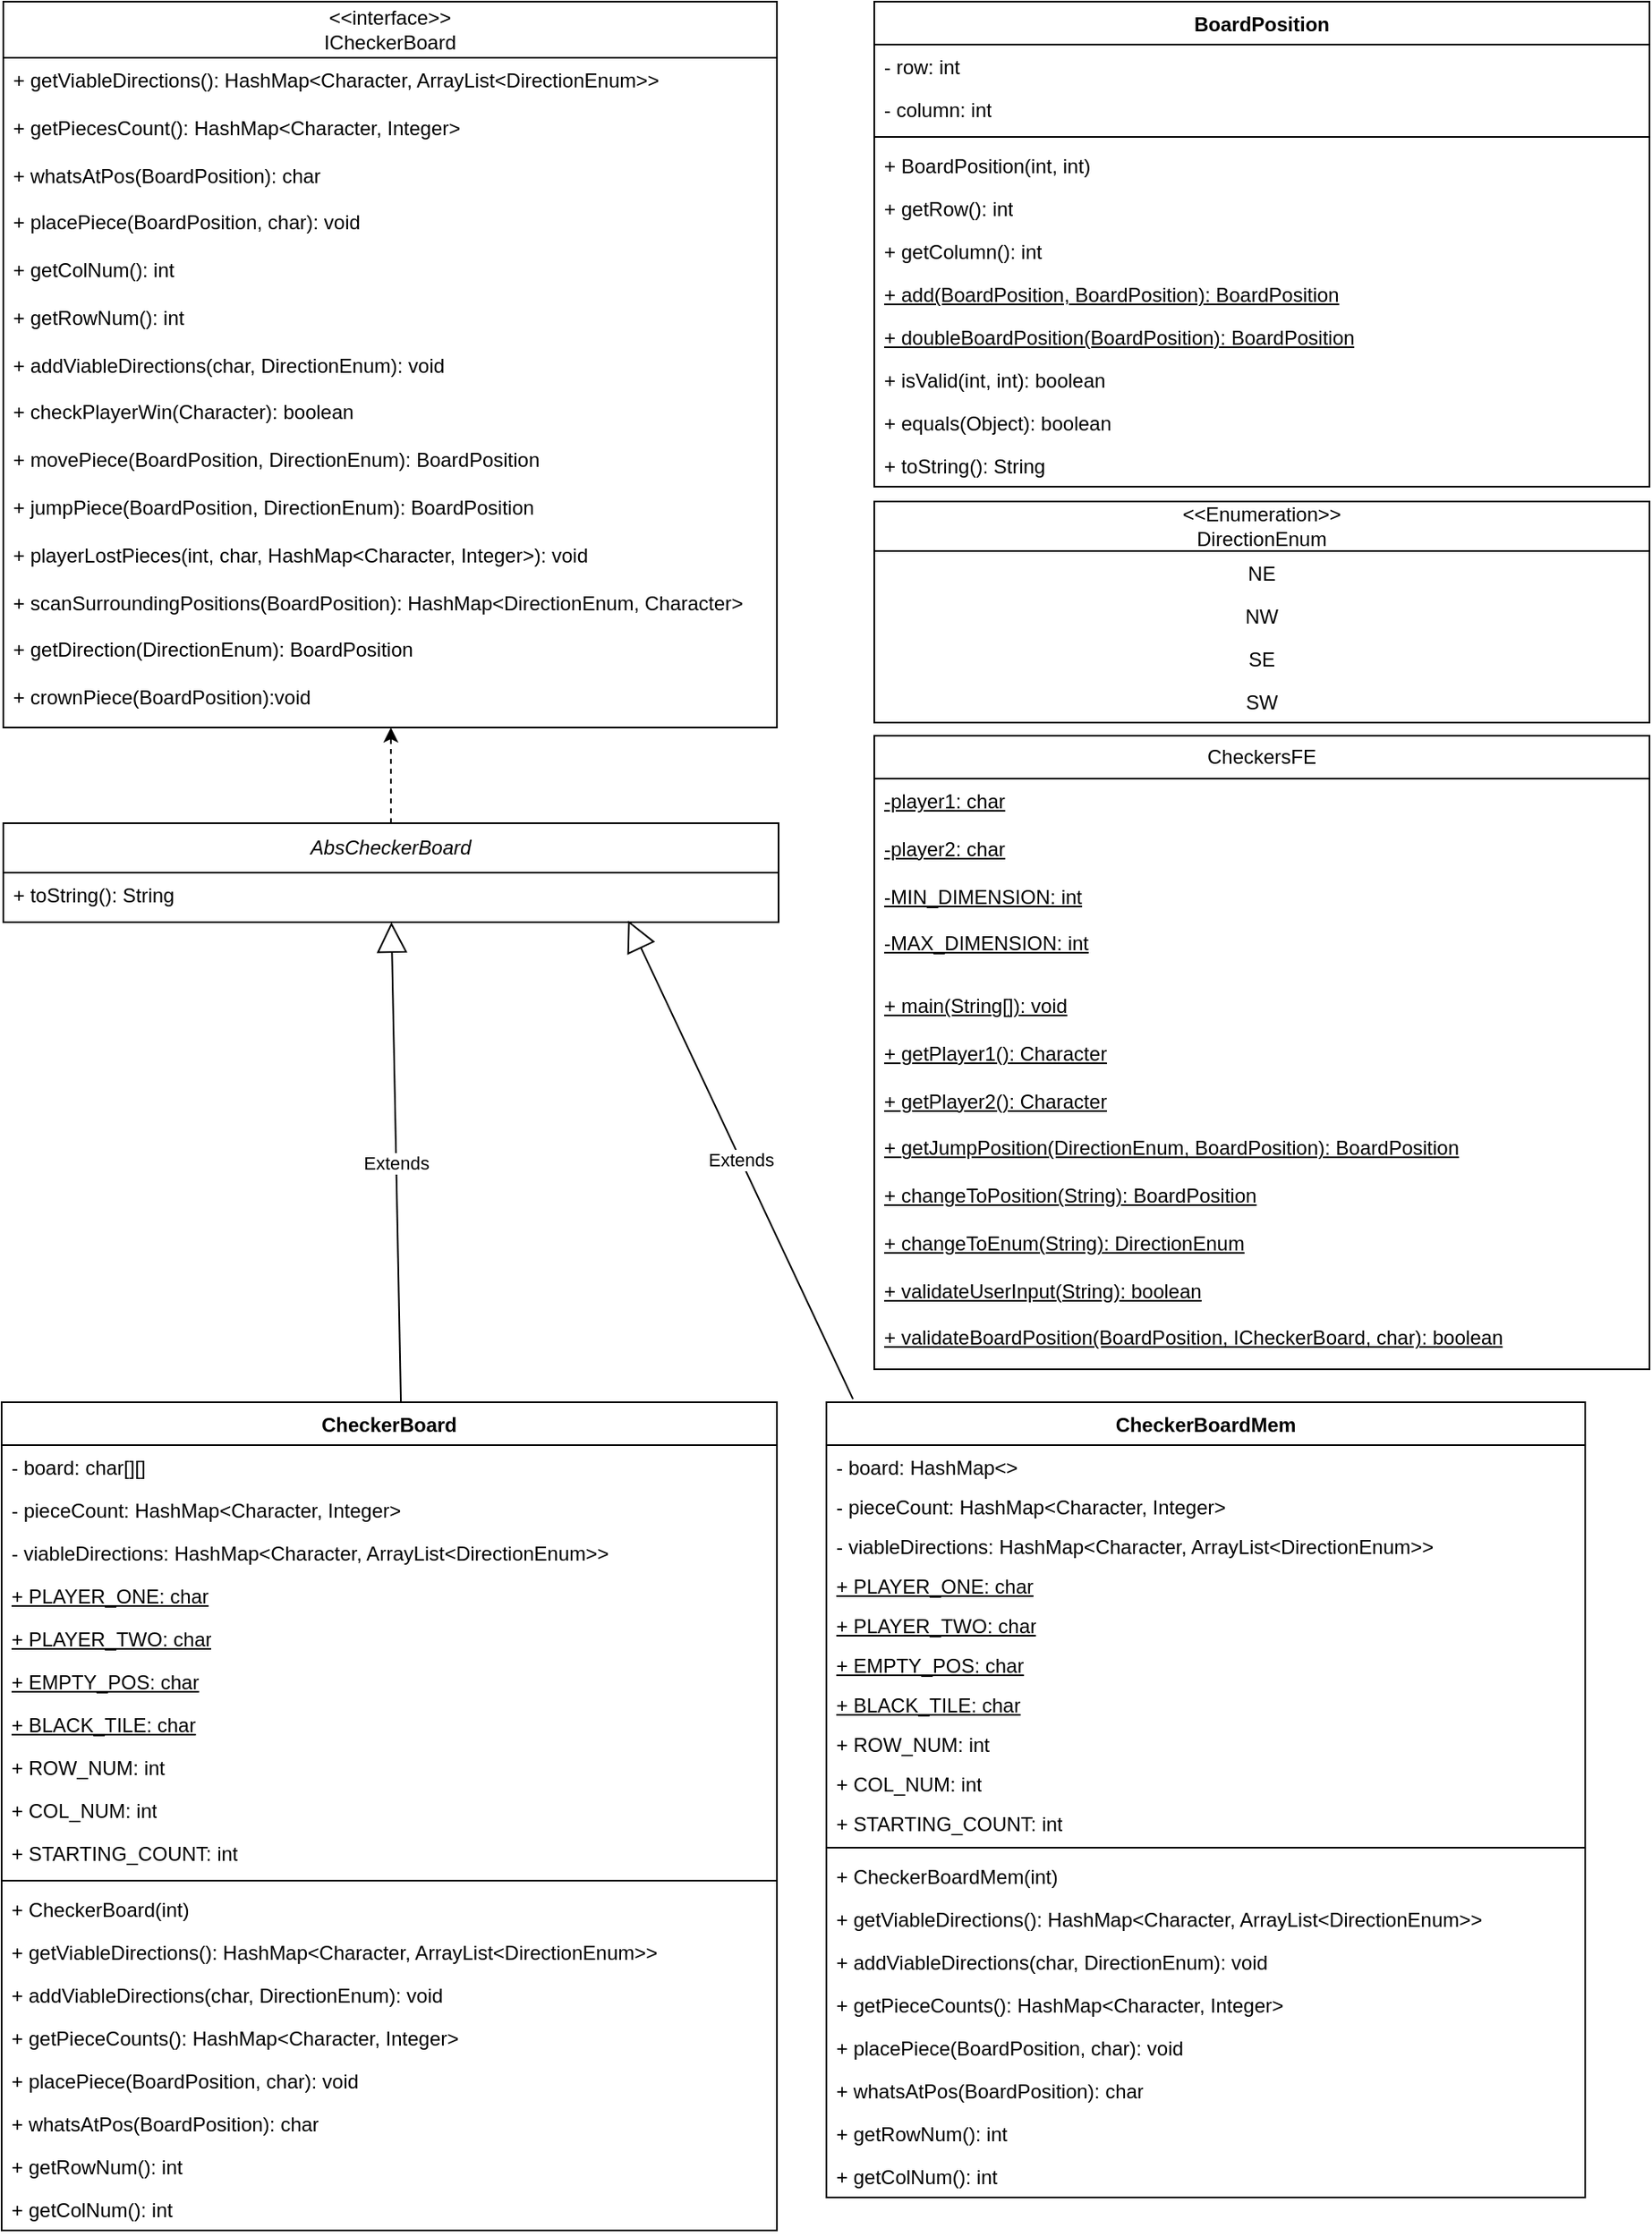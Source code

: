 <mxfile version="24.2.1" type="device">
  <diagram name="Page-1" id="t2_7DrfSfs1vzPzOf-p_">
    <mxGraphModel dx="954" dy="532" grid="1" gridSize="10" guides="1" tooltips="1" connect="1" arrows="1" fold="1" page="1" pageScale="1" pageWidth="1100" pageHeight="1700" background="#FFFFFF" math="0" shadow="0">
      <root>
        <mxCell id="0" />
        <mxCell id="1" parent="0" />
        <mxCell id="IISahq7vtZM97B__CkLr-1" value="CheckerBoard" style="swimlane;fontStyle=1;align=center;verticalAlign=top;childLayout=stackLayout;horizontal=1;startSize=26;horizontalStack=0;resizeParent=1;resizeParentMax=0;resizeLast=0;collapsible=1;marginBottom=0;whiteSpace=wrap;html=1;gradientColor=none;" parent="1" vertex="1">
          <mxGeometry x="40" y="870" width="470" height="502" as="geometry" />
        </mxCell>
        <mxCell id="IISahq7vtZM97B__CkLr-2" value="- board: char[][]" style="text;strokeColor=none;fillColor=none;align=left;verticalAlign=top;spacingLeft=4;spacingRight=4;overflow=hidden;rotatable=0;points=[[0,0.5],[1,0.5]];portConstraint=eastwest;whiteSpace=wrap;html=1;" parent="IISahq7vtZM97B__CkLr-1" vertex="1">
          <mxGeometry y="26" width="470" height="26" as="geometry" />
        </mxCell>
        <mxCell id="IISahq7vtZM97B__CkLr-8" value="- pieceCount: HashMap&amp;lt;Character, Integer&amp;gt;" style="text;strokeColor=none;fillColor=none;align=left;verticalAlign=top;spacingLeft=4;spacingRight=4;overflow=hidden;rotatable=0;points=[[0,0.5],[1,0.5]];portConstraint=eastwest;whiteSpace=wrap;html=1;" parent="IISahq7vtZM97B__CkLr-1" vertex="1">
          <mxGeometry y="52" width="470" height="26" as="geometry" />
        </mxCell>
        <mxCell id="IISahq7vtZM97B__CkLr-7" value="- viableDirections: HashMap&amp;lt;Character, ArrayList&amp;lt;DirectionEnum&amp;gt;&amp;gt;" style="text;strokeColor=none;fillColor=none;align=left;verticalAlign=top;spacingLeft=4;spacingRight=4;overflow=hidden;rotatable=0;points=[[0,0.5],[1,0.5]];portConstraint=eastwest;whiteSpace=wrap;html=1;" parent="IISahq7vtZM97B__CkLr-1" vertex="1">
          <mxGeometry y="78" width="470" height="26" as="geometry" />
        </mxCell>
        <mxCell id="IISahq7vtZM97B__CkLr-15" value="&lt;u&gt;+ PLAYER_ONE: char&lt;/u&gt;" style="text;strokeColor=none;fillColor=none;align=left;verticalAlign=top;spacingLeft=4;spacingRight=4;overflow=hidden;rotatable=0;points=[[0,0.5],[1,0.5]];portConstraint=eastwest;whiteSpace=wrap;html=1;" parent="IISahq7vtZM97B__CkLr-1" vertex="1">
          <mxGeometry y="104" width="470" height="26" as="geometry" />
        </mxCell>
        <mxCell id="IISahq7vtZM97B__CkLr-14" value="&lt;u&gt;+ PLAYER_TWO: char&lt;/u&gt;" style="text;strokeColor=none;fillColor=none;align=left;verticalAlign=top;spacingLeft=4;spacingRight=4;overflow=hidden;rotatable=0;points=[[0,0.5],[1,0.5]];portConstraint=eastwest;whiteSpace=wrap;html=1;" parent="IISahq7vtZM97B__CkLr-1" vertex="1">
          <mxGeometry y="130" width="470" height="26" as="geometry" />
        </mxCell>
        <mxCell id="IISahq7vtZM97B__CkLr-13" value="&lt;u&gt;+ EMPTY_POS: char&lt;/u&gt;" style="text;strokeColor=none;fillColor=none;align=left;verticalAlign=top;spacingLeft=4;spacingRight=4;overflow=hidden;rotatable=0;points=[[0,0.5],[1,0.5]];portConstraint=eastwest;whiteSpace=wrap;html=1;" parent="IISahq7vtZM97B__CkLr-1" vertex="1">
          <mxGeometry y="156" width="470" height="26" as="geometry" />
        </mxCell>
        <mxCell id="IISahq7vtZM97B__CkLr-12" value="&lt;u&gt;+ BLACK_TILE: char&lt;/u&gt;" style="text;strokeColor=none;fillColor=none;align=left;verticalAlign=top;spacingLeft=4;spacingRight=4;overflow=hidden;rotatable=0;points=[[0,0.5],[1,0.5]];portConstraint=eastwest;whiteSpace=wrap;html=1;" parent="IISahq7vtZM97B__CkLr-1" vertex="1">
          <mxGeometry y="182" width="470" height="26" as="geometry" />
        </mxCell>
        <mxCell id="IISahq7vtZM97B__CkLr-11" value="+ ROW_NUM: int" style="text;strokeColor=none;fillColor=none;align=left;verticalAlign=top;spacingLeft=4;spacingRight=4;overflow=hidden;rotatable=0;points=[[0,0.5],[1,0.5]];portConstraint=eastwest;whiteSpace=wrap;html=1;" parent="IISahq7vtZM97B__CkLr-1" vertex="1">
          <mxGeometry y="208" width="470" height="26" as="geometry" />
        </mxCell>
        <mxCell id="IISahq7vtZM97B__CkLr-10" value="+ COL_NUM: int" style="text;strokeColor=none;fillColor=none;align=left;verticalAlign=top;spacingLeft=4;spacingRight=4;overflow=hidden;rotatable=0;points=[[0,0.5],[1,0.5]];portConstraint=eastwest;whiteSpace=wrap;html=1;" parent="IISahq7vtZM97B__CkLr-1" vertex="1">
          <mxGeometry y="234" width="470" height="26" as="geometry" />
        </mxCell>
        <mxCell id="IISahq7vtZM97B__CkLr-9" value="+ STARTING_COUNT: int&lt;u&gt;&lt;br&gt;&lt;/u&gt;" style="text;strokeColor=none;fillColor=none;align=left;verticalAlign=top;spacingLeft=4;spacingRight=4;overflow=hidden;rotatable=0;points=[[0,0.5],[1,0.5]];portConstraint=eastwest;whiteSpace=wrap;html=1;" parent="IISahq7vtZM97B__CkLr-1" vertex="1">
          <mxGeometry y="260" width="470" height="26" as="geometry" />
        </mxCell>
        <mxCell id="IISahq7vtZM97B__CkLr-3" value="" style="line;strokeWidth=1;fillColor=none;align=left;verticalAlign=middle;spacingTop=-1;spacingLeft=3;spacingRight=3;rotatable=0;labelPosition=right;points=[];portConstraint=eastwest;strokeColor=inherit;" parent="IISahq7vtZM97B__CkLr-1" vertex="1">
          <mxGeometry y="286" width="470" height="8" as="geometry" />
        </mxCell>
        <mxCell id="IISahq7vtZM97B__CkLr-4" value="+ CheckerBoard(int)" style="text;strokeColor=none;fillColor=none;align=left;verticalAlign=top;spacingLeft=4;spacingRight=4;overflow=hidden;rotatable=0;points=[[0,0.5],[1,0.5]];portConstraint=eastwest;whiteSpace=wrap;html=1;" parent="IISahq7vtZM97B__CkLr-1" vertex="1">
          <mxGeometry y="294" width="470" height="26" as="geometry" />
        </mxCell>
        <mxCell id="IISahq7vtZM97B__CkLr-16" value="+ getViableDirections(): HashMap&amp;lt;Character, ArrayList&amp;lt;DirectionEnum&amp;gt;&amp;gt;" style="text;strokeColor=none;fillColor=none;align=left;verticalAlign=top;spacingLeft=4;spacingRight=4;overflow=hidden;rotatable=0;points=[[0,0.5],[1,0.5]];portConstraint=eastwest;whiteSpace=wrap;html=1;" parent="IISahq7vtZM97B__CkLr-1" vertex="1">
          <mxGeometry y="320" width="470" height="26" as="geometry" />
        </mxCell>
        <mxCell id="IISahq7vtZM97B__CkLr-31" value="+ addViableDirections(char, DirectionEnum): void " style="text;strokeColor=none;fillColor=none;align=left;verticalAlign=top;spacingLeft=4;spacingRight=4;overflow=hidden;rotatable=0;points=[[0,0.5],[1,0.5]];portConstraint=eastwest;whiteSpace=wrap;html=1;" parent="IISahq7vtZM97B__CkLr-1" vertex="1">
          <mxGeometry y="346" width="470" height="26" as="geometry" />
        </mxCell>
        <mxCell id="IISahq7vtZM97B__CkLr-30" value="+ getPieceCounts(): HashMap&amp;lt;Character, Integer&amp;gt;" style="text;strokeColor=none;fillColor=none;align=left;verticalAlign=top;spacingLeft=4;spacingRight=4;overflow=hidden;rotatable=0;points=[[0,0.5],[1,0.5]];portConstraint=eastwest;whiteSpace=wrap;html=1;" parent="IISahq7vtZM97B__CkLr-1" vertex="1">
          <mxGeometry y="372" width="470" height="26" as="geometry" />
        </mxCell>
        <mxCell id="IISahq7vtZM97B__CkLr-29" value="+ placePiece(BoardPosition, char): void" style="text;strokeColor=none;fillColor=none;align=left;verticalAlign=top;spacingLeft=4;spacingRight=4;overflow=hidden;rotatable=0;points=[[0,0.5],[1,0.5]];portConstraint=eastwest;whiteSpace=wrap;html=1;" parent="IISahq7vtZM97B__CkLr-1" vertex="1">
          <mxGeometry y="398" width="470" height="26" as="geometry" />
        </mxCell>
        <mxCell id="IISahq7vtZM97B__CkLr-28" value="+ whatsAtPos(BoardPosition): char" style="text;strokeColor=none;fillColor=none;align=left;verticalAlign=top;spacingLeft=4;spacingRight=4;overflow=hidden;rotatable=0;points=[[0,0.5],[1,0.5]];portConstraint=eastwest;whiteSpace=wrap;html=1;" parent="IISahq7vtZM97B__CkLr-1" vertex="1">
          <mxGeometry y="424" width="470" height="26" as="geometry" />
        </mxCell>
        <mxCell id="IISahq7vtZM97B__CkLr-27" value="+ getRowNum(): int" style="text;strokeColor=none;fillColor=none;align=left;verticalAlign=top;spacingLeft=4;spacingRight=4;overflow=hidden;rotatable=0;points=[[0,0.5],[1,0.5]];portConstraint=eastwest;whiteSpace=wrap;html=1;" parent="IISahq7vtZM97B__CkLr-1" vertex="1">
          <mxGeometry y="450" width="470" height="26" as="geometry" />
        </mxCell>
        <mxCell id="IISahq7vtZM97B__CkLr-26" value="+ getColNum(): int" style="text;strokeColor=none;fillColor=none;align=left;verticalAlign=top;spacingLeft=4;spacingRight=4;overflow=hidden;rotatable=0;points=[[0,0.5],[1,0.5]];portConstraint=eastwest;whiteSpace=wrap;html=1;" parent="IISahq7vtZM97B__CkLr-1" vertex="1">
          <mxGeometry y="476" width="470" height="26" as="geometry" />
        </mxCell>
        <mxCell id="IISahq7vtZM97B__CkLr-32" value="BoardPosition" style="swimlane;fontStyle=1;align=center;verticalAlign=top;childLayout=stackLayout;horizontal=1;startSize=26;horizontalStack=0;resizeParent=1;resizeParentMax=0;resizeLast=0;collapsible=1;marginBottom=0;whiteSpace=wrap;html=1;" parent="1" vertex="1">
          <mxGeometry x="569" y="21" width="470" height="294" as="geometry" />
        </mxCell>
        <mxCell id="IISahq7vtZM97B__CkLr-33" value="- row: int" style="text;strokeColor=none;fillColor=none;align=left;verticalAlign=top;spacingLeft=4;spacingRight=4;overflow=hidden;rotatable=0;points=[[0,0.5],[1,0.5]];portConstraint=eastwest;whiteSpace=wrap;html=1;" parent="IISahq7vtZM97B__CkLr-32" vertex="1">
          <mxGeometry y="26" width="470" height="26" as="geometry" />
        </mxCell>
        <mxCell id="IISahq7vtZM97B__CkLr-36" value="- column: int" style="text;strokeColor=none;fillColor=none;align=left;verticalAlign=top;spacingLeft=4;spacingRight=4;overflow=hidden;rotatable=0;points=[[0,0.5],[1,0.5]];portConstraint=eastwest;whiteSpace=wrap;html=1;" parent="IISahq7vtZM97B__CkLr-32" vertex="1">
          <mxGeometry y="52" width="470" height="26" as="geometry" />
        </mxCell>
        <mxCell id="IISahq7vtZM97B__CkLr-34" value="" style="line;strokeWidth=1;fillColor=none;align=left;verticalAlign=middle;spacingTop=-1;spacingLeft=3;spacingRight=3;rotatable=0;labelPosition=right;points=[];portConstraint=eastwest;strokeColor=inherit;" parent="IISahq7vtZM97B__CkLr-32" vertex="1">
          <mxGeometry y="78" width="470" height="8" as="geometry" />
        </mxCell>
        <mxCell id="IISahq7vtZM97B__CkLr-35" value="+ BoardPosition(int, int)" style="text;strokeColor=none;fillColor=none;align=left;verticalAlign=top;spacingLeft=4;spacingRight=4;overflow=hidden;rotatable=0;points=[[0,0.5],[1,0.5]];portConstraint=eastwest;whiteSpace=wrap;html=1;" parent="IISahq7vtZM97B__CkLr-32" vertex="1">
          <mxGeometry y="86" width="470" height="26" as="geometry" />
        </mxCell>
        <mxCell id="IISahq7vtZM97B__CkLr-43" value="+ getRow(): int" style="text;strokeColor=none;fillColor=none;align=left;verticalAlign=top;spacingLeft=4;spacingRight=4;overflow=hidden;rotatable=0;points=[[0,0.5],[1,0.5]];portConstraint=eastwest;whiteSpace=wrap;html=1;" parent="IISahq7vtZM97B__CkLr-32" vertex="1">
          <mxGeometry y="112" width="470" height="26" as="geometry" />
        </mxCell>
        <mxCell id="IISahq7vtZM97B__CkLr-42" value="+ getColumn(): int" style="text;strokeColor=none;fillColor=none;align=left;verticalAlign=top;spacingLeft=4;spacingRight=4;overflow=hidden;rotatable=0;points=[[0,0.5],[1,0.5]];portConstraint=eastwest;whiteSpace=wrap;html=1;" parent="IISahq7vtZM97B__CkLr-32" vertex="1">
          <mxGeometry y="138" width="470" height="26" as="geometry" />
        </mxCell>
        <mxCell id="IISahq7vtZM97B__CkLr-41" value="&lt;u&gt;+ add(BoardPosition, BoardPosition): BoardPosition&lt;br&gt;&lt;/u&gt;" style="text;strokeColor=none;fillColor=none;align=left;verticalAlign=top;spacingLeft=4;spacingRight=4;overflow=hidden;rotatable=0;points=[[0,0.5],[1,0.5]];portConstraint=eastwest;whiteSpace=wrap;html=1;" parent="IISahq7vtZM97B__CkLr-32" vertex="1">
          <mxGeometry y="164" width="470" height="26" as="geometry" />
        </mxCell>
        <mxCell id="IISahq7vtZM97B__CkLr-40" value="&lt;u&gt;+ doubleBoardPosition(BoardPosition): BoardPosition&lt;br&gt;&lt;/u&gt;" style="text;strokeColor=none;fillColor=none;align=left;verticalAlign=top;spacingLeft=4;spacingRight=4;overflow=hidden;rotatable=0;points=[[0,0.5],[1,0.5]];portConstraint=eastwest;whiteSpace=wrap;html=1;" parent="IISahq7vtZM97B__CkLr-32" vertex="1">
          <mxGeometry y="190" width="470" height="26" as="geometry" />
        </mxCell>
        <mxCell id="IISahq7vtZM97B__CkLr-39" value="+ isValid(int, int): boolean" style="text;strokeColor=none;fillColor=none;align=left;verticalAlign=top;spacingLeft=4;spacingRight=4;overflow=hidden;rotatable=0;points=[[0,0.5],[1,0.5]];portConstraint=eastwest;whiteSpace=wrap;html=1;" parent="IISahq7vtZM97B__CkLr-32" vertex="1">
          <mxGeometry y="216" width="470" height="26" as="geometry" />
        </mxCell>
        <mxCell id="IISahq7vtZM97B__CkLr-38" value="+ equals(Object): boolean" style="text;strokeColor=none;fillColor=none;align=left;verticalAlign=top;spacingLeft=4;spacingRight=4;overflow=hidden;rotatable=0;points=[[0,0.5],[1,0.5]];portConstraint=eastwest;whiteSpace=wrap;html=1;" parent="IISahq7vtZM97B__CkLr-32" vertex="1">
          <mxGeometry y="242" width="470" height="26" as="geometry" />
        </mxCell>
        <mxCell id="IISahq7vtZM97B__CkLr-37" value="+ toString(): String" style="text;strokeColor=none;fillColor=none;align=left;verticalAlign=top;spacingLeft=4;spacingRight=4;overflow=hidden;rotatable=0;points=[[0,0.5],[1,0.5]];portConstraint=eastwest;whiteSpace=wrap;html=1;" parent="IISahq7vtZM97B__CkLr-32" vertex="1">
          <mxGeometry y="268" width="470" height="26" as="geometry" />
        </mxCell>
        <mxCell id="IISahq7vtZM97B__CkLr-49" value="&lt;div&gt;&amp;lt;&amp;lt;Enumeration&amp;gt;&amp;gt;&lt;br&gt;&lt;/div&gt;&lt;div&gt;DirectionEnum&lt;br&gt;&lt;/div&gt;" style="swimlane;fontStyle=0;childLayout=stackLayout;horizontal=1;startSize=30;fillColor=none;horizontalStack=0;resizeParent=1;resizeParentMax=0;resizeLast=0;collapsible=1;marginBottom=0;whiteSpace=wrap;html=1;" parent="1" vertex="1">
          <mxGeometry x="569" y="324" width="470" height="134" as="geometry" />
        </mxCell>
        <mxCell id="IISahq7vtZM97B__CkLr-50" value="&lt;div align=&quot;center&quot;&gt;NE&lt;/div&gt;" style="text;strokeColor=none;fillColor=none;align=center;verticalAlign=top;spacingLeft=4;spacingRight=4;overflow=hidden;rotatable=0;points=[[0,0.5],[1,0.5]];portConstraint=eastwest;whiteSpace=wrap;html=1;" parent="IISahq7vtZM97B__CkLr-49" vertex="1">
          <mxGeometry y="30" width="470" height="26" as="geometry" />
        </mxCell>
        <mxCell id="IISahq7vtZM97B__CkLr-51" value="&lt;div align=&quot;center&quot;&gt;NW&lt;/div&gt;" style="text;strokeColor=none;fillColor=none;align=center;verticalAlign=top;spacingLeft=4;spacingRight=4;overflow=hidden;rotatable=0;points=[[0,0.5],[1,0.5]];portConstraint=eastwest;whiteSpace=wrap;html=1;" parent="IISahq7vtZM97B__CkLr-49" vertex="1">
          <mxGeometry y="56" width="470" height="26" as="geometry" />
        </mxCell>
        <mxCell id="IISahq7vtZM97B__CkLr-52" value="&lt;div align=&quot;center&quot;&gt;SE&lt;/div&gt;" style="text;strokeColor=none;fillColor=none;align=center;verticalAlign=top;spacingLeft=4;spacingRight=4;overflow=hidden;rotatable=0;points=[[0,0.5],[1,0.5]];portConstraint=eastwest;whiteSpace=wrap;html=1;" parent="IISahq7vtZM97B__CkLr-49" vertex="1">
          <mxGeometry y="82" width="470" height="26" as="geometry" />
        </mxCell>
        <mxCell id="IISahq7vtZM97B__CkLr-53" value="&lt;div align=&quot;center&quot;&gt;SW&lt;/div&gt;" style="text;strokeColor=none;fillColor=none;align=center;verticalAlign=top;spacingLeft=4;spacingRight=4;overflow=hidden;rotatable=0;points=[[0,0.5],[1,0.5]];portConstraint=eastwest;whiteSpace=wrap;html=1;" parent="IISahq7vtZM97B__CkLr-49" vertex="1">
          <mxGeometry y="108" width="470" height="26" as="geometry" />
        </mxCell>
        <mxCell id="IISahq7vtZM97B__CkLr-54" value="CheckersFE" style="swimlane;fontStyle=0;childLayout=stackLayout;horizontal=1;startSize=26;fillColor=none;horizontalStack=0;resizeParent=1;resizeParentMax=0;resizeLast=0;collapsible=1;marginBottom=0;whiteSpace=wrap;html=1;" parent="1" vertex="1">
          <mxGeometry x="569" y="466" width="470" height="384" as="geometry" />
        </mxCell>
        <mxCell id="IISahq7vtZM97B__CkLr-55" value="&lt;div&gt;&lt;u&gt;-player1: char&lt;/u&gt;&lt;/div&gt;&lt;div&gt;&lt;u&gt;&lt;br&gt;&lt;/u&gt;&lt;/div&gt;&lt;div&gt;&lt;u&gt;-player2: char&lt;/u&gt;&lt;/div&gt;&lt;div&gt;&lt;u&gt;&lt;br&gt;&lt;/u&gt;&lt;/div&gt;&lt;div&gt;&lt;u&gt;-MIN_DIMENSION: int&lt;/u&gt;&lt;/div&gt;&lt;div&gt;&lt;u&gt;&lt;br&gt;&lt;/u&gt;&lt;/div&gt;&lt;div&gt;&lt;u&gt;-MAX_DIMENSION: int&lt;br&gt;&lt;/u&gt;&lt;/div&gt;" style="text;strokeColor=none;fillColor=none;align=left;verticalAlign=top;spacingLeft=4;spacingRight=4;overflow=hidden;rotatable=0;points=[[0,0.5],[1,0.5]];portConstraint=eastwest;whiteSpace=wrap;html=1;" parent="IISahq7vtZM97B__CkLr-54" vertex="1">
          <mxGeometry y="26" width="470" height="124" as="geometry" />
        </mxCell>
        <mxCell id="mnDNvU1WdFckafm6fX0U-1" value="&lt;div&gt;&lt;u&gt;+ main(String[]): void&lt;/u&gt;&lt;/div&gt;&lt;br&gt;&lt;div&gt;&lt;u&gt;+ getPlayer1(): Character&lt;/u&gt;&lt;/div&gt;&lt;div&gt;&lt;u&gt;&lt;br&gt;&lt;/u&gt;&lt;/div&gt;&lt;div&gt;&lt;u&gt;+ getPlayer2(): Character&lt;/u&gt;&lt;/div&gt;&lt;div&gt;&lt;br&gt;&lt;/div&gt;&lt;u&gt;+ getJumpPosition(DirectionEnum, BoardPosition): BoardPosition&lt;br&gt;&lt;br&gt;+ changeToPosition(String): BoardPosition&lt;br&gt;&lt;br&gt;+ changeToEnum(String): DirectionEnum&lt;br&gt;&lt;br&gt;+ validateUserInput(String): boolean&lt;br&gt;&lt;br&gt;+ validateBoardPosition(BoardPosition, ICheckerBoard, char): boolean&lt;/u&gt;" style="text;strokeColor=none;fillColor=none;align=left;verticalAlign=top;spacingLeft=4;spacingRight=4;overflow=hidden;rotatable=0;points=[[0,0.5],[1,0.5]];portConstraint=eastwest;whiteSpace=wrap;html=1;" parent="IISahq7vtZM97B__CkLr-54" vertex="1">
          <mxGeometry y="150" width="470" height="234" as="geometry" />
        </mxCell>
        <mxCell id="AUY0sSApkFGTtODXkgQh-2" value="&amp;lt;&amp;lt;interface&amp;gt;&amp;gt;&lt;br&gt;ICheckerBoard" style="swimlane;fontStyle=0;childLayout=stackLayout;horizontal=1;startSize=34;fillColor=none;horizontalStack=0;resizeParent=1;resizeParentMax=0;resizeLast=0;collapsible=1;marginBottom=0;whiteSpace=wrap;html=1;" parent="1" vertex="1">
          <mxGeometry x="41" y="21" width="469" height="440" as="geometry" />
        </mxCell>
        <mxCell id="AUY0sSApkFGTtODXkgQh-3" value="+ getViableDirections(): HashMap&amp;lt;Character, ArrayList&amp;lt;DirectionEnum&amp;gt;&amp;gt;&lt;br&gt;&lt;br&gt;+ getPiecesCount(): HashMap&amp;lt;Character, Integer&amp;gt;&lt;br&gt;&lt;div&gt;&lt;br&gt;&lt;/div&gt;&lt;div&gt;+ whatsAtPos(BoardPosition): char&lt;br&gt;&lt;/div&gt;&lt;div&gt;&lt;br&gt;&lt;/div&gt;&lt;div&gt;+ placePiece(BoardPosition, char): void&lt;/div&gt;&lt;div&gt;&lt;br&gt;&lt;/div&gt;&lt;div&gt;+ getColNum(): int&lt;/div&gt;&lt;div&gt;&lt;br&gt;&lt;/div&gt;&lt;div&gt;+ getRowNum(): int&lt;br&gt;&lt;/div&gt;&lt;br&gt;+ addViableDirections(char, DirectionEnum): void&lt;br&gt;&lt;br&gt;+ checkPlayerWin(Character): boolean&lt;br&gt;&lt;br&gt;+ movePiece(BoardPosition, DirectionEnum): BoardPosition&lt;br&gt;&lt;br&gt;+ jumpPiece(BoardPosition, DirectionEnum): BoardPosition&lt;br&gt;&lt;br&gt;+ playerLostPieces(int, char, HashMap&amp;lt;Character, Integer&amp;gt;): void&lt;br&gt;&lt;br&gt;+ scanSurroundingPositions(BoardPosition): HashMap&amp;lt;DirectionEnum, Character&amp;gt;&lt;br&gt;&lt;br&gt;+ getDirection(DirectionEnum): BoardPosition&lt;br&gt;&lt;br&gt;+ crownPiece(BoardPosition):void&lt;br&gt;&lt;div&gt;&lt;br&gt;&lt;/div&gt;" style="text;strokeColor=none;fillColor=none;align=left;verticalAlign=top;spacingLeft=4;spacingRight=4;overflow=hidden;rotatable=0;points=[[0,0.5],[1,0.5]];portConstraint=eastwest;whiteSpace=wrap;html=1;" parent="AUY0sSApkFGTtODXkgQh-2" vertex="1">
          <mxGeometry y="34" width="469" height="406" as="geometry" />
        </mxCell>
        <mxCell id="AUY0sSApkFGTtODXkgQh-4" value="&lt;i&gt;AbsCheckerBoard&lt;/i&gt;" style="swimlane;fontStyle=0;childLayout=stackLayout;horizontal=1;startSize=30;fillColor=none;horizontalStack=0;resizeParent=1;resizeParentMax=0;resizeLast=0;collapsible=1;marginBottom=0;whiteSpace=wrap;html=1;" parent="1" vertex="1">
          <mxGeometry x="41" y="519" width="470" height="60" as="geometry" />
        </mxCell>
        <mxCell id="AUY0sSApkFGTtODXkgQh-5" value="+ toString(): String" style="text;strokeColor=none;fillColor=none;align=left;verticalAlign=top;spacingLeft=4;spacingRight=4;overflow=hidden;rotatable=0;points=[[0,0.5],[1,0.5]];portConstraint=eastwest;whiteSpace=wrap;html=1;" parent="AUY0sSApkFGTtODXkgQh-4" vertex="1">
          <mxGeometry y="30" width="470" height="30" as="geometry" />
        </mxCell>
        <mxCell id="AUY0sSApkFGTtODXkgQh-9" value="" style="edgeStyle=orthogonalEdgeStyle;rounded=0;orthogonalLoop=1;jettySize=auto;html=1;exitX=0.5;exitY=0;exitDx=0;exitDy=0;entryX=0.501;entryY=1;entryDx=0;entryDy=0;entryPerimeter=0;dashed=1;" parent="1" source="AUY0sSApkFGTtODXkgQh-4" target="AUY0sSApkFGTtODXkgQh-3" edge="1">
          <mxGeometry relative="1" as="geometry" />
        </mxCell>
        <mxCell id="E5Ed-JTmmWOPkPT8ZlGC-2" value="CheckerBoardMem" style="swimlane;fontStyle=1;align=center;verticalAlign=top;childLayout=stackLayout;horizontal=1;startSize=26;horizontalStack=0;resizeParent=1;resizeParentMax=0;resizeLast=0;collapsible=1;marginBottom=0;whiteSpace=wrap;html=1;" parent="1" vertex="1">
          <mxGeometry x="540" y="870" width="460" height="482" as="geometry" />
        </mxCell>
        <mxCell id="E5Ed-JTmmWOPkPT8ZlGC-3" value="- board: HashMap&amp;lt;&amp;gt;" style="text;strokeColor=none;fillColor=none;align=left;verticalAlign=top;spacingLeft=4;spacingRight=4;overflow=hidden;rotatable=0;points=[[0,0.5],[1,0.5]];portConstraint=eastwest;whiteSpace=wrap;html=1;" parent="E5Ed-JTmmWOPkPT8ZlGC-2" vertex="1">
          <mxGeometry y="26" width="460" height="24" as="geometry" />
        </mxCell>
        <mxCell id="E5Ed-JTmmWOPkPT8ZlGC-26" value="- pieceCount: HashMap&amp;lt;Character, Integer&amp;gt;" style="text;strokeColor=none;fillColor=none;align=left;verticalAlign=top;spacingLeft=4;spacingRight=4;overflow=hidden;rotatable=0;points=[[0,0.5],[1,0.5]];portConstraint=eastwest;whiteSpace=wrap;html=1;" parent="E5Ed-JTmmWOPkPT8ZlGC-2" vertex="1">
          <mxGeometry y="50" width="460" height="24" as="geometry" />
        </mxCell>
        <mxCell id="E5Ed-JTmmWOPkPT8ZlGC-12" value="- viableDirections: HashMap&amp;lt;Character, ArrayList&amp;lt;DirectionEnum&amp;gt;&amp;gt;" style="text;strokeColor=none;fillColor=none;align=left;verticalAlign=top;spacingLeft=4;spacingRight=4;overflow=hidden;rotatable=0;points=[[0,0.5],[1,0.5]];portConstraint=eastwest;whiteSpace=wrap;html=1;" parent="E5Ed-JTmmWOPkPT8ZlGC-2" vertex="1">
          <mxGeometry y="74" width="460" height="24" as="geometry" />
        </mxCell>
        <mxCell id="E5Ed-JTmmWOPkPT8ZlGC-13" value="&lt;u&gt;+ PLAYER_ONE: char&lt;/u&gt;" style="text;strokeColor=none;fillColor=none;align=left;verticalAlign=top;spacingLeft=4;spacingRight=4;overflow=hidden;rotatable=0;points=[[0,0.5],[1,0.5]];portConstraint=eastwest;whiteSpace=wrap;html=1;" parent="E5Ed-JTmmWOPkPT8ZlGC-2" vertex="1">
          <mxGeometry y="98" width="460" height="24" as="geometry" />
        </mxCell>
        <mxCell id="E5Ed-JTmmWOPkPT8ZlGC-14" value="&lt;u&gt;+ PLAYER_TWO: char&lt;/u&gt;" style="text;strokeColor=none;fillColor=none;align=left;verticalAlign=top;spacingLeft=4;spacingRight=4;overflow=hidden;rotatable=0;points=[[0,0.5],[1,0.5]];portConstraint=eastwest;whiteSpace=wrap;html=1;" parent="E5Ed-JTmmWOPkPT8ZlGC-2" vertex="1">
          <mxGeometry y="122" width="460" height="24" as="geometry" />
        </mxCell>
        <mxCell id="E5Ed-JTmmWOPkPT8ZlGC-15" value="&lt;u&gt;+ EMPTY_POS: char&lt;/u&gt;" style="text;strokeColor=none;fillColor=none;align=left;verticalAlign=top;spacingLeft=4;spacingRight=4;overflow=hidden;rotatable=0;points=[[0,0.5],[1,0.5]];portConstraint=eastwest;whiteSpace=wrap;html=1;" parent="E5Ed-JTmmWOPkPT8ZlGC-2" vertex="1">
          <mxGeometry y="146" width="460" height="24" as="geometry" />
        </mxCell>
        <mxCell id="E5Ed-JTmmWOPkPT8ZlGC-16" value="&lt;u&gt;+ BLACK_TILE: char&lt;/u&gt;" style="text;strokeColor=none;fillColor=none;align=left;verticalAlign=top;spacingLeft=4;spacingRight=4;overflow=hidden;rotatable=0;points=[[0,0.5],[1,0.5]];portConstraint=eastwest;whiteSpace=wrap;html=1;" parent="E5Ed-JTmmWOPkPT8ZlGC-2" vertex="1">
          <mxGeometry y="170" width="460" height="24" as="geometry" />
        </mxCell>
        <mxCell id="E5Ed-JTmmWOPkPT8ZlGC-17" value="+ ROW_NUM: int" style="text;strokeColor=none;fillColor=none;align=left;verticalAlign=top;spacingLeft=4;spacingRight=4;overflow=hidden;rotatable=0;points=[[0,0.5],[1,0.5]];portConstraint=eastwest;whiteSpace=wrap;html=1;" parent="E5Ed-JTmmWOPkPT8ZlGC-2" vertex="1">
          <mxGeometry y="194" width="460" height="24" as="geometry" />
        </mxCell>
        <mxCell id="E5Ed-JTmmWOPkPT8ZlGC-18" value="+ COL_NUM: int" style="text;strokeColor=none;fillColor=none;align=left;verticalAlign=top;spacingLeft=4;spacingRight=4;overflow=hidden;rotatable=0;points=[[0,0.5],[1,0.5]];portConstraint=eastwest;whiteSpace=wrap;html=1;" parent="E5Ed-JTmmWOPkPT8ZlGC-2" vertex="1">
          <mxGeometry y="218" width="460" height="24" as="geometry" />
        </mxCell>
        <mxCell id="E5Ed-JTmmWOPkPT8ZlGC-27" value="+ STARTING_COUNT: int&lt;u&gt;&lt;br&gt;&lt;/u&gt;" style="text;strokeColor=none;fillColor=none;align=left;verticalAlign=top;spacingLeft=4;spacingRight=4;overflow=hidden;rotatable=0;points=[[0,0.5],[1,0.5]];portConstraint=eastwest;whiteSpace=wrap;html=1;" parent="E5Ed-JTmmWOPkPT8ZlGC-2" vertex="1">
          <mxGeometry y="242" width="460" height="24" as="geometry" />
        </mxCell>
        <mxCell id="E5Ed-JTmmWOPkPT8ZlGC-4" value="" style="line;strokeWidth=1;fillColor=none;align=left;verticalAlign=middle;spacingTop=-1;spacingLeft=3;spacingRight=3;rotatable=0;labelPosition=right;points=[];portConstraint=eastwest;strokeColor=inherit;" parent="E5Ed-JTmmWOPkPT8ZlGC-2" vertex="1">
          <mxGeometry y="266" width="460" height="8" as="geometry" />
        </mxCell>
        <mxCell id="E5Ed-JTmmWOPkPT8ZlGC-5" value="+ CheckerBoardMem(int)" style="text;strokeColor=none;fillColor=none;align=left;verticalAlign=top;spacingLeft=4;spacingRight=4;overflow=hidden;rotatable=0;points=[[0,0.5],[1,0.5]];portConstraint=eastwest;whiteSpace=wrap;html=1;" parent="E5Ed-JTmmWOPkPT8ZlGC-2" vertex="1">
          <mxGeometry y="274" width="460" height="26" as="geometry" />
        </mxCell>
        <mxCell id="E5Ed-JTmmWOPkPT8ZlGC-19" value="+ getViableDirections(): HashMap&amp;lt;Character, ArrayList&amp;lt;DirectionEnum&amp;gt;&amp;gt;" style="text;strokeColor=none;fillColor=none;align=left;verticalAlign=top;spacingLeft=4;spacingRight=4;overflow=hidden;rotatable=0;points=[[0,0.5],[1,0.5]];portConstraint=eastwest;whiteSpace=wrap;html=1;" parent="E5Ed-JTmmWOPkPT8ZlGC-2" vertex="1">
          <mxGeometry y="300" width="460" height="26" as="geometry" />
        </mxCell>
        <mxCell id="E5Ed-JTmmWOPkPT8ZlGC-20" value="+ addViableDirections(char, DirectionEnum): void " style="text;strokeColor=none;fillColor=none;align=left;verticalAlign=top;spacingLeft=4;spacingRight=4;overflow=hidden;rotatable=0;points=[[0,0.5],[1,0.5]];portConstraint=eastwest;whiteSpace=wrap;html=1;" parent="E5Ed-JTmmWOPkPT8ZlGC-2" vertex="1">
          <mxGeometry y="326" width="460" height="26" as="geometry" />
        </mxCell>
        <mxCell id="E5Ed-JTmmWOPkPT8ZlGC-21" value="+ getPieceCounts(): HashMap&amp;lt;Character, Integer&amp;gt;" style="text;strokeColor=none;fillColor=none;align=left;verticalAlign=top;spacingLeft=4;spacingRight=4;overflow=hidden;rotatable=0;points=[[0,0.5],[1,0.5]];portConstraint=eastwest;whiteSpace=wrap;html=1;" parent="E5Ed-JTmmWOPkPT8ZlGC-2" vertex="1">
          <mxGeometry y="352" width="460" height="26" as="geometry" />
        </mxCell>
        <mxCell id="E5Ed-JTmmWOPkPT8ZlGC-22" value="+ placePiece(BoardPosition, char): void" style="text;strokeColor=none;fillColor=none;align=left;verticalAlign=top;spacingLeft=4;spacingRight=4;overflow=hidden;rotatable=0;points=[[0,0.5],[1,0.5]];portConstraint=eastwest;whiteSpace=wrap;html=1;" parent="E5Ed-JTmmWOPkPT8ZlGC-2" vertex="1">
          <mxGeometry y="378" width="460" height="26" as="geometry" />
        </mxCell>
        <mxCell id="E5Ed-JTmmWOPkPT8ZlGC-23" value="+ whatsAtPos(BoardPosition): char" style="text;strokeColor=none;fillColor=none;align=left;verticalAlign=top;spacingLeft=4;spacingRight=4;overflow=hidden;rotatable=0;points=[[0,0.5],[1,0.5]];portConstraint=eastwest;whiteSpace=wrap;html=1;" parent="E5Ed-JTmmWOPkPT8ZlGC-2" vertex="1">
          <mxGeometry y="404" width="460" height="26" as="geometry" />
        </mxCell>
        <mxCell id="E5Ed-JTmmWOPkPT8ZlGC-24" value="+ getRowNum(): int" style="text;strokeColor=none;fillColor=none;align=left;verticalAlign=top;spacingLeft=4;spacingRight=4;overflow=hidden;rotatable=0;points=[[0,0.5],[1,0.5]];portConstraint=eastwest;whiteSpace=wrap;html=1;" parent="E5Ed-JTmmWOPkPT8ZlGC-2" vertex="1">
          <mxGeometry y="430" width="460" height="26" as="geometry" />
        </mxCell>
        <mxCell id="E5Ed-JTmmWOPkPT8ZlGC-25" value="+ getColNum(): int" style="text;strokeColor=none;fillColor=none;align=left;verticalAlign=top;spacingLeft=4;spacingRight=4;overflow=hidden;rotatable=0;points=[[0,0.5],[1,0.5]];portConstraint=eastwest;whiteSpace=wrap;html=1;" parent="E5Ed-JTmmWOPkPT8ZlGC-2" vertex="1">
          <mxGeometry y="456" width="460" height="26" as="geometry" />
        </mxCell>
        <mxCell id="E5Ed-JTmmWOPkPT8ZlGC-6" value="Extends" style="endArrow=block;endSize=16;endFill=0;html=1;rounded=0;exitX=0.035;exitY=-0.004;exitDx=0;exitDy=0;exitPerimeter=0;entryX=0.806;entryY=0.967;entryDx=0;entryDy=0;entryPerimeter=0;" parent="1" source="E5Ed-JTmmWOPkPT8ZlGC-2" target="AUY0sSApkFGTtODXkgQh-5" edge="1">
          <mxGeometry width="160" relative="1" as="geometry">
            <mxPoint x="330.002" y="590" as="sourcePoint" />
            <mxPoint x="480" y="630" as="targetPoint" />
          </mxGeometry>
        </mxCell>
        <mxCell id="mjLvAopiAbmc356KN9ew-1" value="Extends" style="endArrow=block;endSize=16;endFill=0;html=1;rounded=0;exitX=0.515;exitY=0;exitDx=0;exitDy=0;exitPerimeter=0;" edge="1" parent="1" source="IISahq7vtZM97B__CkLr-1" target="AUY0sSApkFGTtODXkgQh-5">
          <mxGeometry width="160" relative="1" as="geometry">
            <mxPoint x="250" y="800" as="sourcePoint" />
            <mxPoint x="410" y="800" as="targetPoint" />
          </mxGeometry>
        </mxCell>
      </root>
    </mxGraphModel>
  </diagram>
</mxfile>
